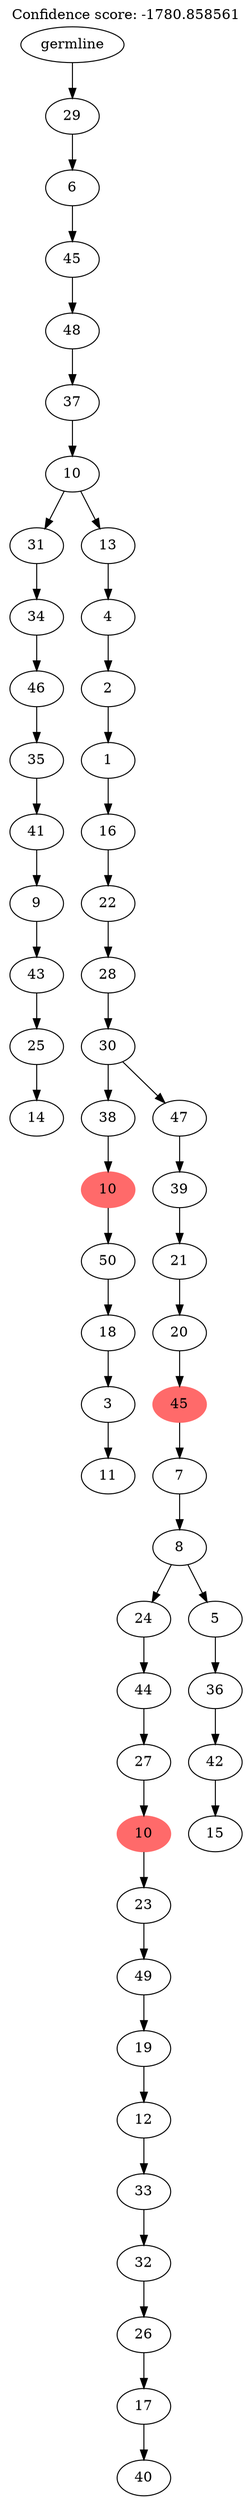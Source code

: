 digraph g {
	"52" -> "53";
	"53" [label="14"];
	"51" -> "52";
	"52" [label="25"];
	"50" -> "51";
	"51" [label="43"];
	"49" -> "50";
	"50" [label="9"];
	"48" -> "49";
	"49" [label="41"];
	"47" -> "48";
	"48" [label="35"];
	"46" -> "47";
	"47" [label="46"];
	"45" -> "46";
	"46" [label="34"];
	"43" -> "44";
	"44" [label="11"];
	"42" -> "43";
	"43" [label="3"];
	"41" -> "42";
	"42" [label="18"];
	"40" -> "41";
	"41" [label="50"];
	"39" -> "40";
	"40" [color=indianred1, style=filled, label="10"];
	"37" -> "38";
	"38" [label="40"];
	"36" -> "37";
	"37" [label="17"];
	"35" -> "36";
	"36" [label="26"];
	"34" -> "35";
	"35" [label="32"];
	"33" -> "34";
	"34" [label="33"];
	"32" -> "33";
	"33" [label="12"];
	"31" -> "32";
	"32" [label="19"];
	"30" -> "31";
	"31" [label="49"];
	"29" -> "30";
	"30" [label="23"];
	"28" -> "29";
	"29" [color=indianred1, style=filled, label="10"];
	"27" -> "28";
	"28" [label="27"];
	"26" -> "27";
	"27" [label="44"];
	"24" -> "25";
	"25" [label="15"];
	"23" -> "24";
	"24" [label="42"];
	"22" -> "23";
	"23" [label="36"];
	"21" -> "22";
	"22" [label="5"];
	"21" -> "26";
	"26" [label="24"];
	"20" -> "21";
	"21" [label="8"];
	"19" -> "20";
	"20" [label="7"];
	"18" -> "19";
	"19" [color=indianred1, style=filled, label="45"];
	"17" -> "18";
	"18" [label="20"];
	"16" -> "17";
	"17" [label="21"];
	"15" -> "16";
	"16" [label="39"];
	"14" -> "15";
	"15" [label="47"];
	"14" -> "39";
	"39" [label="38"];
	"13" -> "14";
	"14" [label="30"];
	"12" -> "13";
	"13" [label="28"];
	"11" -> "12";
	"12" [label="22"];
	"10" -> "11";
	"11" [label="16"];
	"9" -> "10";
	"10" [label="1"];
	"8" -> "9";
	"9" [label="2"];
	"7" -> "8";
	"8" [label="4"];
	"6" -> "7";
	"7" [label="13"];
	"6" -> "45";
	"45" [label="31"];
	"5" -> "6";
	"6" [label="10"];
	"4" -> "5";
	"5" [label="37"];
	"3" -> "4";
	"4" [label="48"];
	"2" -> "3";
	"3" [label="45"];
	"1" -> "2";
	"2" [label="6"];
	"0" -> "1";
	"1" [label="29"];
	"0" [label="germline"];
	labelloc="t";
	label="Confidence score: -1780.858561";
}
